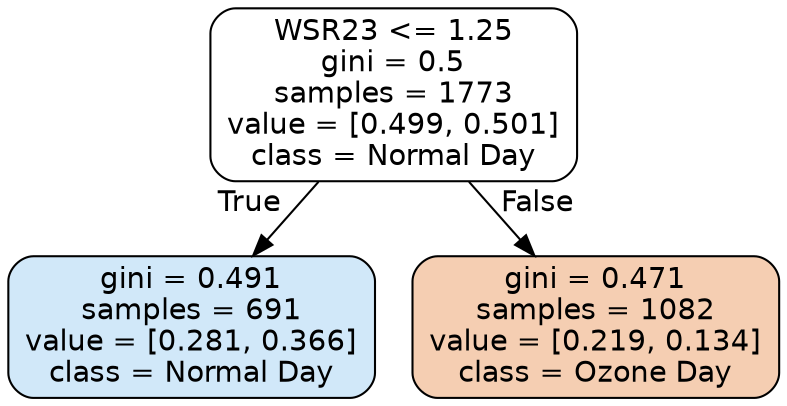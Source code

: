 digraph Tree {
node [shape=box, style="filled, rounded", color="black", fontname=helvetica] ;
edge [fontname=helvetica] ;
0 [label="WSR23 <= 1.25\ngini = 0.5\nsamples = 1773\nvalue = [0.499, 0.501]\nclass = Normal Day", fillcolor="#ffffff"] ;
1 [label="gini = 0.491\nsamples = 691\nvalue = [0.281, 0.366]\nclass = Normal Day", fillcolor="#d1e8f9"] ;
0 -> 1 [labeldistance=2.5, labelangle=45, headlabel="True"] ;
2 [label="gini = 0.471\nsamples = 1082\nvalue = [0.219, 0.134]\nclass = Ozone Day", fillcolor="#f5ceb2"] ;
0 -> 2 [labeldistance=2.5, labelangle=-45, headlabel="False"] ;
}